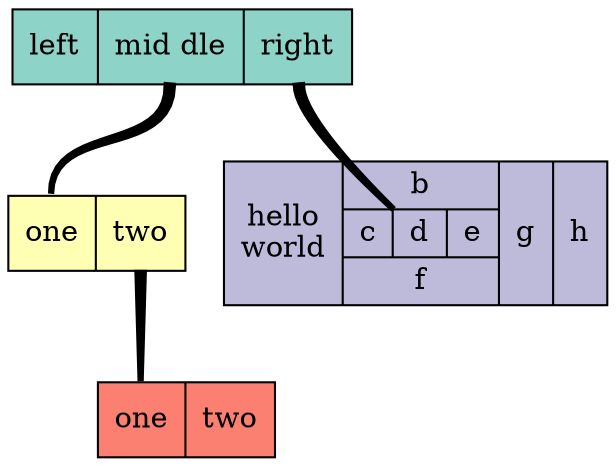 digraph structs {
  graph [fontsize=30 labelloc="t" label="" splines=true overlap=false
    bgcolor=transparent
    // rankdir = "LR"
  ]

  node [shape=record colorscheme=set312, style=filled ]
  edge [
    style="tapered"
    // style=bold
    colorscheme=set19
    penwidth=3
    arrowhead=none
  ]

  1 [fillcolor=1 label="<f0> left|<f1> mid&#92; dle|<f2> right"]
  2 [fillcolor=2 label="<f0> one|<f1> two"]
  3 [fillcolor=3 label="hello&#92;nworld |{ b |{c|<here> d|e}| f}| g | h"]
  4 [fillcolor=4 label="<id> one | two" ]

  edge [color=7]
  1:f1 -> 2:f0 [fillcolor=red]
  1:f2 -> 3:here [color=red]
  2:f1 -> 4:id

}
